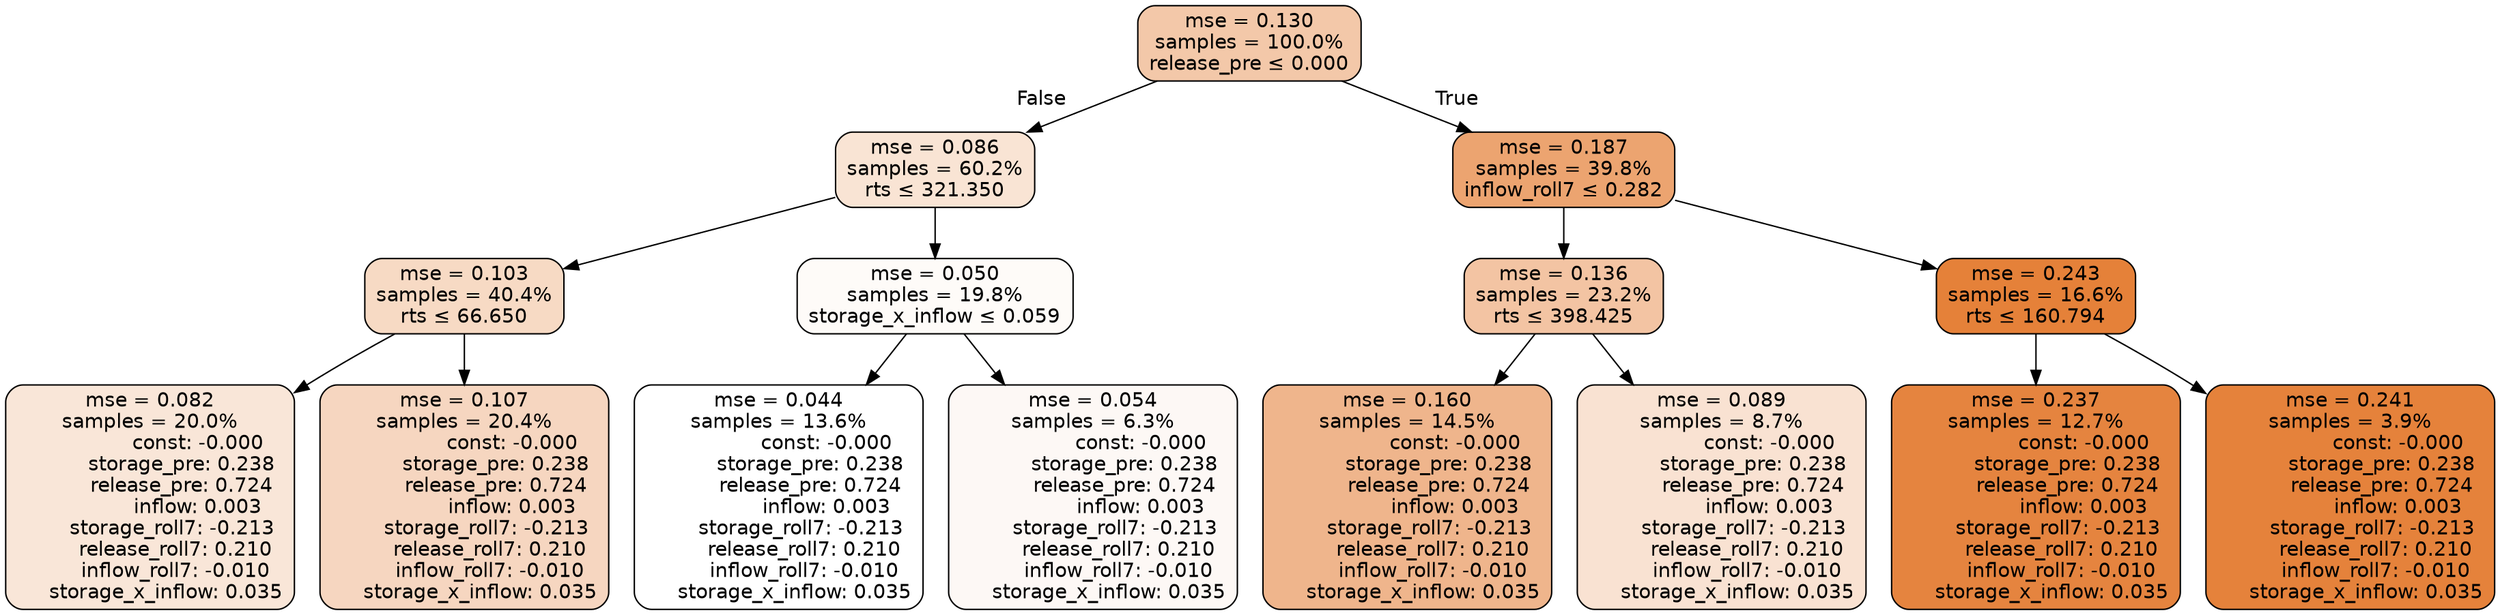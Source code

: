 digraph tree {
node [shape=rectangle, style="filled, rounded", color="black", fontname=helvetica] ;
edge [fontname=helvetica] ;
	"0" [label="mse = 0.130
samples = 100.0%
release_pre &le; 0.000", fillcolor="#f3c8a9"]
	"1" [label="mse = 0.086
samples = 60.2%
rts &le; 321.350", fillcolor="#f9e4d4"]
	"2" [label="mse = 0.103
samples = 40.4%
rts &le; 66.650", fillcolor="#f7dac4"]
	"3" [label="mse = 0.082
samples = 20.0%
               const: -0.000
          storage_pre: 0.238
          release_pre: 0.724
               inflow: 0.003
       storage_roll7: -0.213
        release_roll7: 0.210
        inflow_roll7: -0.010
     storage_x_inflow: 0.035", fillcolor="#f9e6d8"]
	"4" [label="mse = 0.107
samples = 20.4%
               const: -0.000
          storage_pre: 0.238
          release_pre: 0.724
               inflow: 0.003
       storage_roll7: -0.213
        release_roll7: 0.210
        inflow_roll7: -0.010
     storage_x_inflow: 0.035", fillcolor="#f6d6c0"]
	"5" [label="mse = 0.050
samples = 19.8%
storage_x_inflow &le; 0.059", fillcolor="#fefbf8"]
	"6" [label="mse = 0.044
samples = 13.6%
               const: -0.000
          storage_pre: 0.238
          release_pre: 0.724
               inflow: 0.003
       storage_roll7: -0.213
        release_roll7: 0.210
        inflow_roll7: -0.010
     storage_x_inflow: 0.035", fillcolor="#ffffff"]
	"7" [label="mse = 0.054
samples = 6.3%
               const: -0.000
          storage_pre: 0.238
          release_pre: 0.724
               inflow: 0.003
       storage_roll7: -0.213
        release_roll7: 0.210
        inflow_roll7: -0.010
     storage_x_inflow: 0.035", fillcolor="#fdf8f5"]
	"8" [label="mse = 0.187
samples = 39.8%
inflow_roll7 &le; 0.282", fillcolor="#eca470"]
	"9" [label="mse = 0.136
samples = 23.2%
rts &le; 398.425", fillcolor="#f3c4a3"]
	"10" [label="mse = 0.160
samples = 14.5%
               const: -0.000
          storage_pre: 0.238
          release_pre: 0.724
               inflow: 0.003
       storage_roll7: -0.213
        release_roll7: 0.210
        inflow_roll7: -0.010
     storage_x_inflow: 0.035", fillcolor="#efb58c"]
	"11" [label="mse = 0.089
samples = 8.7%
               const: -0.000
          storage_pre: 0.238
          release_pre: 0.724
               inflow: 0.003
       storage_roll7: -0.213
        release_roll7: 0.210
        inflow_roll7: -0.010
     storage_x_inflow: 0.035", fillcolor="#f9e2d2"]
	"12" [label="mse = 0.243
samples = 16.6%
rts &le; 160.794", fillcolor="#e58139"]
	"13" [label="mse = 0.237
samples = 12.7%
               const: -0.000
          storage_pre: 0.238
          release_pre: 0.724
               inflow: 0.003
       storage_roll7: -0.213
        release_roll7: 0.210
        inflow_roll7: -0.010
     storage_x_inflow: 0.035", fillcolor="#e5843f"]
	"14" [label="mse = 0.241
samples = 3.9%
               const: -0.000
          storage_pre: 0.238
          release_pre: 0.724
               inflow: 0.003
       storage_roll7: -0.213
        release_roll7: 0.210
        inflow_roll7: -0.010
     storage_x_inflow: 0.035", fillcolor="#e5823b"]

	"0" -> "1" [labeldistance=2.5, labelangle=45, headlabel="False"]
	"1" -> "2"
	"2" -> "3"
	"2" -> "4"
	"1" -> "5"
	"5" -> "6"
	"5" -> "7"
	"0" -> "8" [labeldistance=2.5, labelangle=-45, headlabel="True"]
	"8" -> "9"
	"9" -> "10"
	"9" -> "11"
	"8" -> "12"
	"12" -> "13"
	"12" -> "14"
}